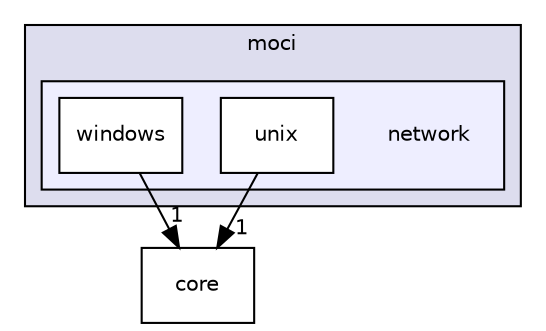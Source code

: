 digraph "/home/travis/build/tobanteAudio/moci/moci/moci/network" {
  compound=true
  node [ fontsize="10", fontname="Helvetica"];
  edge [ labelfontsize="10", labelfontname="Helvetica"];
  subgraph clusterdir_333a267e1f4f4a8648b19d505e67864a {
    graph [ bgcolor="#ddddee", pencolor="black", label="moci" fontname="Helvetica", fontsize="10", URL="dir_333a267e1f4f4a8648b19d505e67864a.html"]
  subgraph clusterdir_915b2db632662bb5b0d69986911a1b7a {
    graph [ bgcolor="#eeeeff", pencolor="black", label="" URL="dir_915b2db632662bb5b0d69986911a1b7a.html"];
    dir_915b2db632662bb5b0d69986911a1b7a [shape=plaintext label="network"];
    dir_a0e5f4c48eda7495ee839f44e39aad9f [shape=box label="unix" color="black" fillcolor="white" style="filled" URL="dir_a0e5f4c48eda7495ee839f44e39aad9f.html"];
    dir_21e0a8affe4fcfe8f9cbd4d967fbd225 [shape=box label="windows" color="black" fillcolor="white" style="filled" URL="dir_21e0a8affe4fcfe8f9cbd4d967fbd225.html"];
  }
  }
  dir_a5d68fd60807d249c924c5f8088b8941 [shape=box label="core" URL="dir_a5d68fd60807d249c924c5f8088b8941.html"];
  dir_a0e5f4c48eda7495ee839f44e39aad9f->dir_a5d68fd60807d249c924c5f8088b8941 [headlabel="1", labeldistance=1.5 headhref="dir_000009_000005.html"];
  dir_21e0a8affe4fcfe8f9cbd4d967fbd225->dir_a5d68fd60807d249c924c5f8088b8941 [headlabel="1", labeldistance=1.5 headhref="dir_000010_000005.html"];
}
